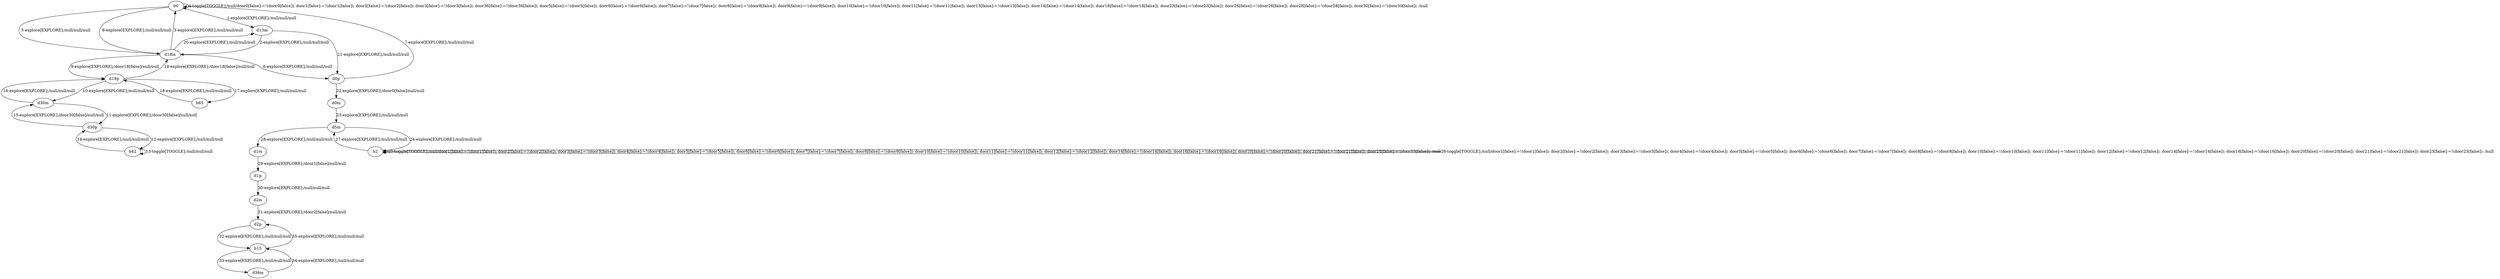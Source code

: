 # Total number of goals covered by this test: 4
# b42 --> b42
# b42 --> d30p
# d30p --> b42
# b15 --> d36m

digraph g {
"b0" -> "d13m" [label = "1-explore[EXPLORE];/null/null/null"];
"d13m" -> "d18m" [label = "2-explore[EXPLORE];/null/null/null"];
"d18m" -> "b0" [label = "3-explore[EXPLORE];/null/null/null"];
"b0" -> "b0" [label = "4-toggle[TOGGLE];/null/door0[false]:=!(door0[false]); door1[false]:=!(door1[false]); door2[false]:=!(door2[false]); door3[false]:=!(door3[false]); door36[false]:=!(door36[false]); door5[false]:=!(door5[false]); door6[false]:=!(door6[false]); door7[false]:=!(door7[false]); door8[false]:=!(door8[false]); door9[false]:=!(door9[false]); door10[false]:=!(door10[false]); door11[false]:=!(door11[false]); door13[false]:=!(door13[false]); door14[false]:=!(door14[false]); door18[false]:=!(door18[false]); door23[false]:=!(door23[false]); door26[false]:=!(door26[false]); door28[false]:=!(door28[false]); door30[false]:=!(door30[false]); /null"];
"b0" -> "d18m" [label = "5-explore[EXPLORE];/null/null/null"];
"d18m" -> "d0p" [label = "6-explore[EXPLORE];/null/null/null"];
"d0p" -> "b0" [label = "7-explore[EXPLORE];/null/null/null"];
"b0" -> "d18m" [label = "8-explore[EXPLORE];/null/null/null"];
"d18m" -> "d18p" [label = "9-explore[EXPLORE];/door18[false]/null/null"];
"d18p" -> "d30m" [label = "10-explore[EXPLORE];/null/null/null"];
"d30m" -> "d30p" [label = "11-explore[EXPLORE];/door30[false]/null/null"];
"d30p" -> "b42" [label = "12-explore[EXPLORE];/null/null/null"];
"b42" -> "b42" [label = "13-toggle[TOGGLE];/null/null/null"];
"b42" -> "d30p" [label = "14-explore[EXPLORE];/null/null/null"];
"d30p" -> "d30m" [label = "15-explore[EXPLORE];/door30[false]/null/null"];
"d30m" -> "d18p" [label = "16-explore[EXPLORE];/null/null/null"];
"d18p" -> "b65" [label = "17-explore[EXPLORE];/null/null/null"];
"b65" -> "d18p" [label = "18-explore[EXPLORE];/null/null/null"];
"d18p" -> "d18m" [label = "19-explore[EXPLORE];/door18[false]/null/null"];
"d18m" -> "d13m" [label = "20-explore[EXPLORE];/null/null/null"];
"d13m" -> "d0p" [label = "21-explore[EXPLORE];/null/null/null"];
"d0p" -> "d0m" [label = "22-explore[EXPLORE];/door0[false]/null/null"];
"d0m" -> "d5m" [label = "23-explore[EXPLORE];/null/null/null"];
"d5m" -> "b2" [label = "24-explore[EXPLORE];/null/null/null"];
"b2" -> "b2" [label = "25-toggle[TOGGLE];/null/door1[false]:=!(door1[false]); door2[false]:=!(door2[false]); door3[false]:=!(door3[false]); door4[false]:=!(door4[false]); door5[false]:=!(door5[false]); door6[false]:=!(door6[false]); door7[false]:=!(door7[false]); door8[false]:=!(door8[false]); door10[false]:=!(door10[false]); door11[false]:=!(door11[false]); door12[false]:=!(door12[false]); door14[false]:=!(door14[false]); door16[false]:=!(door16[false]); door20[false]:=!(door20[false]); door21[false]:=!(door21[false]); door25[false]:=!(door25[false]); /null"];
"b2" -> "b2" [label = "26-toggle[TOGGLE];/null/door1[false]:=!(door1[false]); door2[false]:=!(door2[false]); door3[false]:=!(door3[false]); door4[false]:=!(door4[false]); door5[false]:=!(door5[false]); door6[false]:=!(door6[false]); door7[false]:=!(door7[false]); door8[false]:=!(door8[false]); door10[false]:=!(door10[false]); door11[false]:=!(door11[false]); door12[false]:=!(door12[false]); door14[false]:=!(door14[false]); door16[false]:=!(door16[false]); door20[false]:=!(door20[false]); door21[false]:=!(door21[false]); door25[false]:=!(door25[false]); /null"];
"b2" -> "d5m" [label = "27-explore[EXPLORE];/null/null/null"];
"d5m" -> "d1m" [label = "28-explore[EXPLORE];/null/null/null"];
"d1m" -> "d1p" [label = "29-explore[EXPLORE];/door1[false]/null/null"];
"d1p" -> "d2m" [label = "30-explore[EXPLORE];/null/null/null"];
"d2m" -> "d2p" [label = "31-explore[EXPLORE];/door2[false]/null/null"];
"d2p" -> "b15" [label = "32-explore[EXPLORE];/null/null/null"];
"b15" -> "d36m" [label = "33-explore[EXPLORE];/null/null/null"];
"d36m" -> "b15" [label = "34-explore[EXPLORE];/null/null/null"];
"b15" -> "d2p" [label = "35-explore[EXPLORE];/null/null/null"];
}